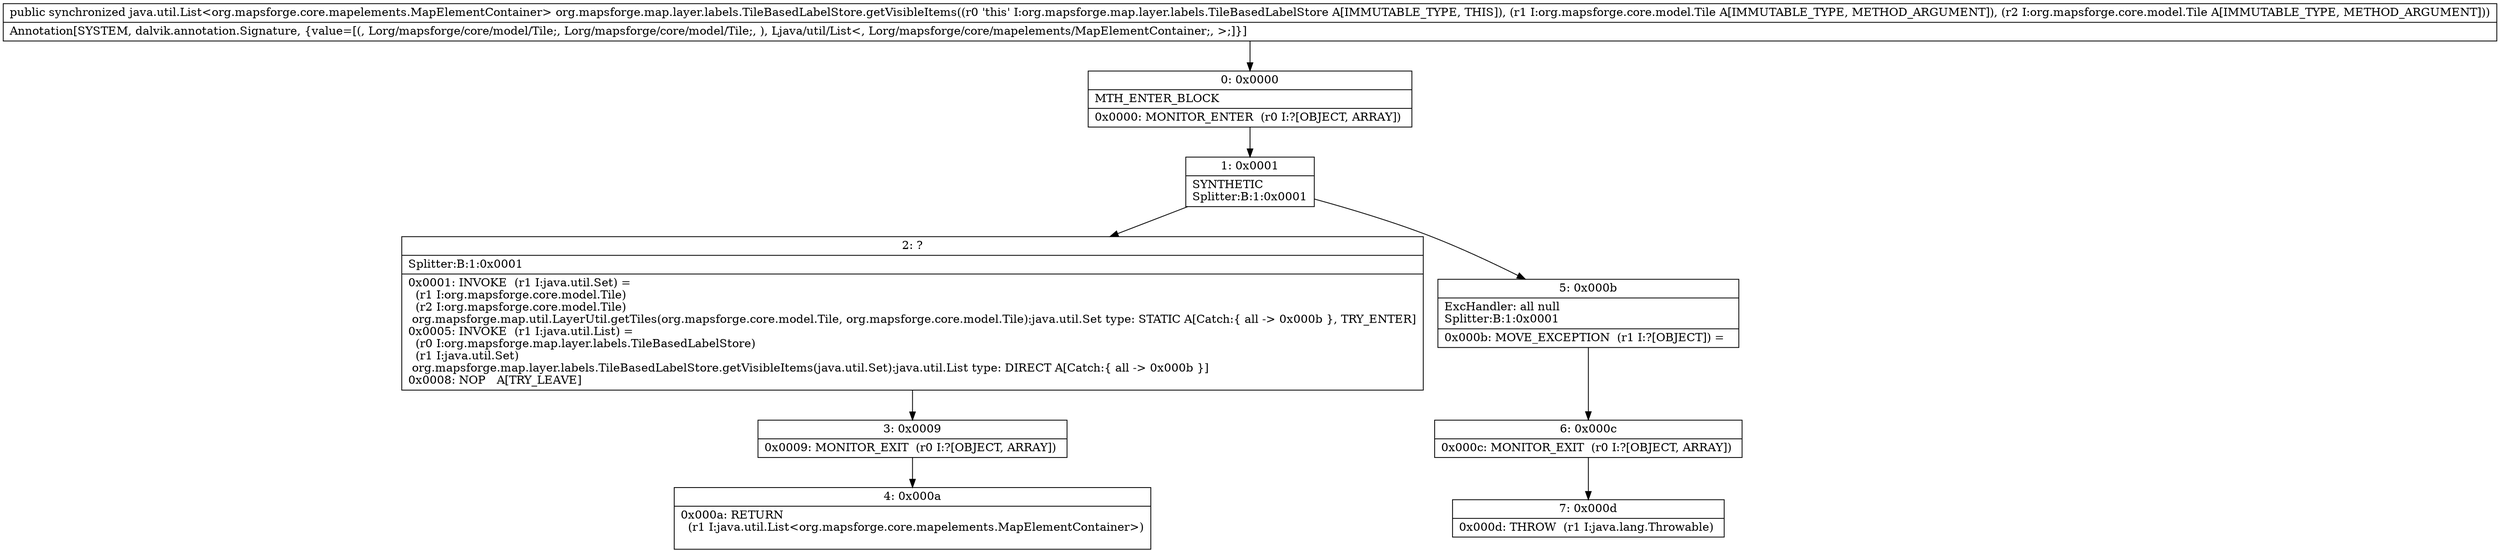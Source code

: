 digraph "CFG fororg.mapsforge.map.layer.labels.TileBasedLabelStore.getVisibleItems(Lorg\/mapsforge\/core\/model\/Tile;Lorg\/mapsforge\/core\/model\/Tile;)Ljava\/util\/List;" {
Node_0 [shape=record,label="{0\:\ 0x0000|MTH_ENTER_BLOCK\l|0x0000: MONITOR_ENTER  (r0 I:?[OBJECT, ARRAY]) \l}"];
Node_1 [shape=record,label="{1\:\ 0x0001|SYNTHETIC\lSplitter:B:1:0x0001\l}"];
Node_2 [shape=record,label="{2\:\ ?|Splitter:B:1:0x0001\l|0x0001: INVOKE  (r1 I:java.util.Set) = \l  (r1 I:org.mapsforge.core.model.Tile)\l  (r2 I:org.mapsforge.core.model.Tile)\l org.mapsforge.map.util.LayerUtil.getTiles(org.mapsforge.core.model.Tile, org.mapsforge.core.model.Tile):java.util.Set type: STATIC A[Catch:\{ all \-\> 0x000b \}, TRY_ENTER]\l0x0005: INVOKE  (r1 I:java.util.List) = \l  (r0 I:org.mapsforge.map.layer.labels.TileBasedLabelStore)\l  (r1 I:java.util.Set)\l org.mapsforge.map.layer.labels.TileBasedLabelStore.getVisibleItems(java.util.Set):java.util.List type: DIRECT A[Catch:\{ all \-\> 0x000b \}]\l0x0008: NOP   A[TRY_LEAVE]\l}"];
Node_3 [shape=record,label="{3\:\ 0x0009|0x0009: MONITOR_EXIT  (r0 I:?[OBJECT, ARRAY]) \l}"];
Node_4 [shape=record,label="{4\:\ 0x000a|0x000a: RETURN  \l  (r1 I:java.util.List\<org.mapsforge.core.mapelements.MapElementContainer\>)\l \l}"];
Node_5 [shape=record,label="{5\:\ 0x000b|ExcHandler: all null\lSplitter:B:1:0x0001\l|0x000b: MOVE_EXCEPTION  (r1 I:?[OBJECT]) =  \l}"];
Node_6 [shape=record,label="{6\:\ 0x000c|0x000c: MONITOR_EXIT  (r0 I:?[OBJECT, ARRAY]) \l}"];
Node_7 [shape=record,label="{7\:\ 0x000d|0x000d: THROW  (r1 I:java.lang.Throwable) \l}"];
MethodNode[shape=record,label="{public synchronized java.util.List\<org.mapsforge.core.mapelements.MapElementContainer\> org.mapsforge.map.layer.labels.TileBasedLabelStore.getVisibleItems((r0 'this' I:org.mapsforge.map.layer.labels.TileBasedLabelStore A[IMMUTABLE_TYPE, THIS]), (r1 I:org.mapsforge.core.model.Tile A[IMMUTABLE_TYPE, METHOD_ARGUMENT]), (r2 I:org.mapsforge.core.model.Tile A[IMMUTABLE_TYPE, METHOD_ARGUMENT]))  | Annotation[SYSTEM, dalvik.annotation.Signature, \{value=[(, Lorg\/mapsforge\/core\/model\/Tile;, Lorg\/mapsforge\/core\/model\/Tile;, ), Ljava\/util\/List\<, Lorg\/mapsforge\/core\/mapelements\/MapElementContainer;, \>;]\}]\l}"];
MethodNode -> Node_0;
Node_0 -> Node_1;
Node_1 -> Node_2;
Node_1 -> Node_5;
Node_2 -> Node_3;
Node_3 -> Node_4;
Node_5 -> Node_6;
Node_6 -> Node_7;
}

